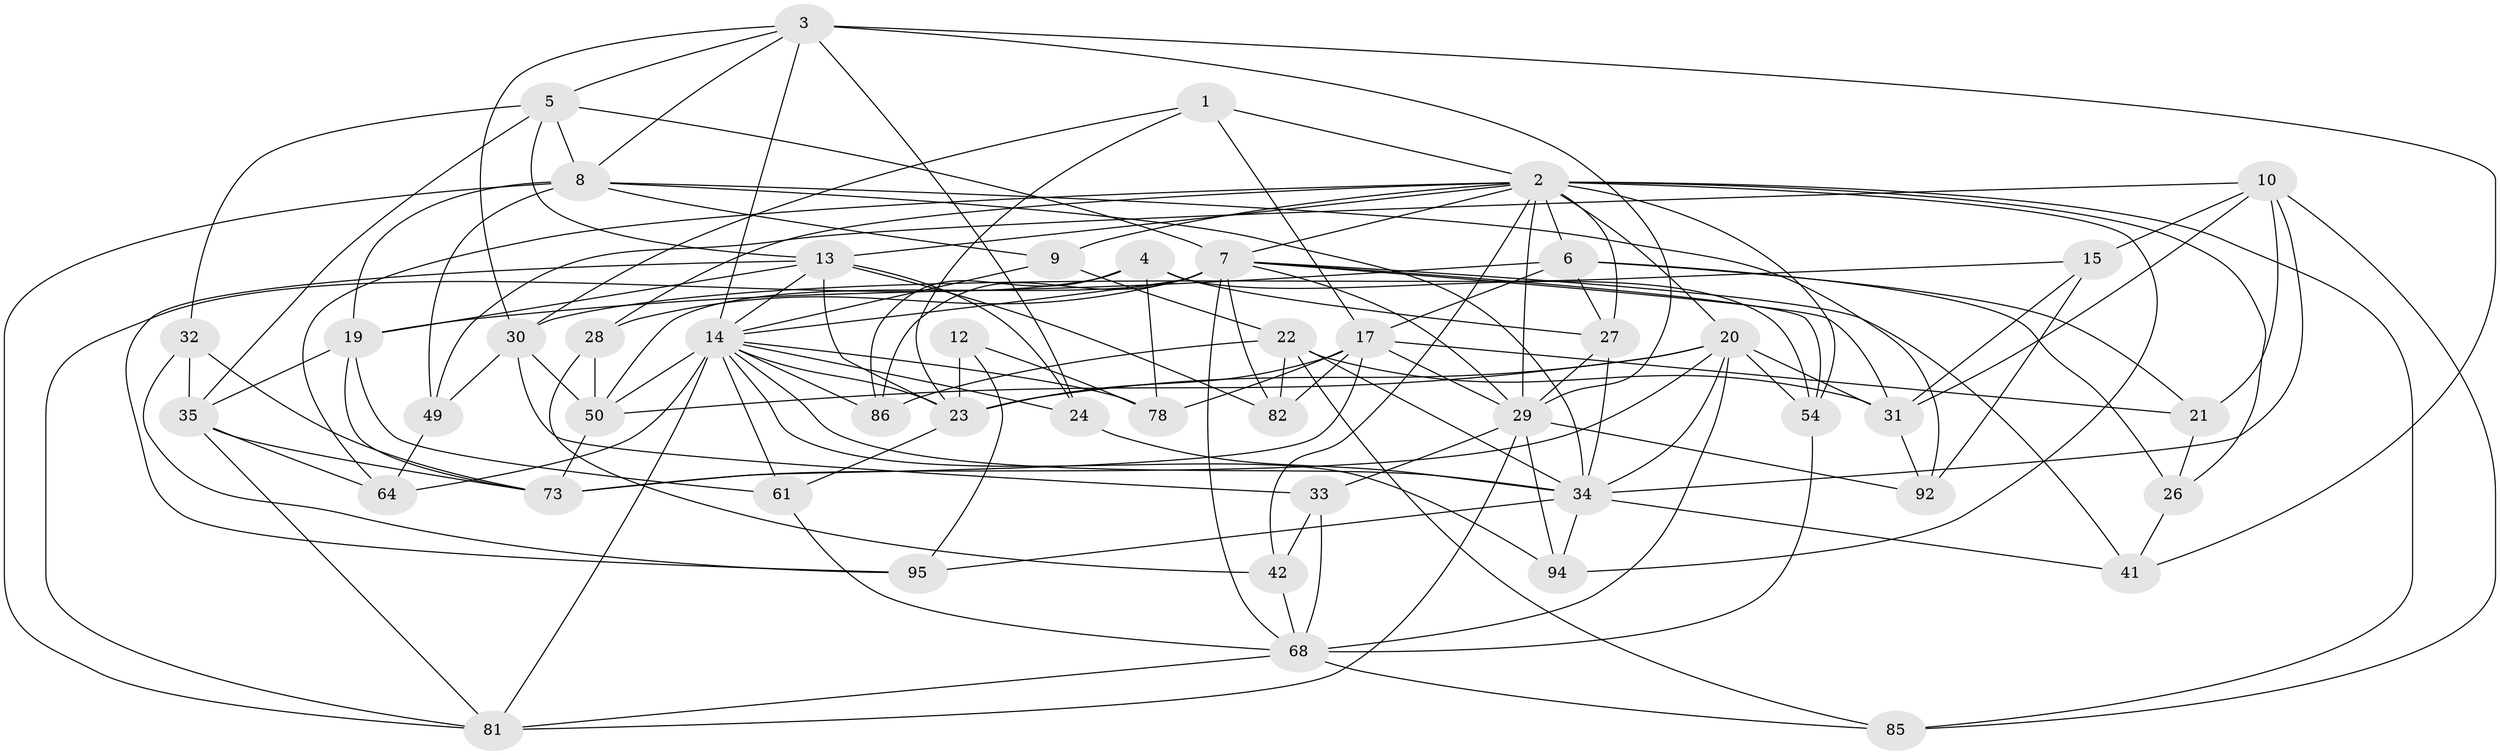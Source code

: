 // original degree distribution, {4: 1.0}
// Generated by graph-tools (version 1.1) at 2025/20/03/04/25 18:20:49]
// undirected, 48 vertices, 141 edges
graph export_dot {
graph [start="1"]
  node [color=gray90,style=filled];
  1;
  2 [super="+44+45"];
  3 [super="+75+38"];
  4 [super="+58"];
  5 [super="+72"];
  6 [super="+57"];
  7 [super="+70+11"];
  8 [super="+84"];
  9;
  10 [super="+63"];
  12;
  13 [super="+87+36"];
  14 [super="+25"];
  15;
  17 [super="+80+77"];
  19 [super="+55"];
  20 [super="+37"];
  21;
  22 [super="+47"];
  23 [super="+88+74"];
  24;
  26;
  27 [super="+76"];
  28;
  29 [super="+43+39"];
  30 [super="+65"];
  31 [super="+60"];
  32;
  33;
  34 [super="+83+48+56"];
  35 [super="+53"];
  41;
  42;
  49;
  50 [super="+67"];
  54 [super="+71"];
  61;
  64;
  68 [super="+97+69"];
  73 [super="+91"];
  78;
  81 [super="+89"];
  82;
  85;
  86;
  92;
  94;
  95;
  1 -- 23;
  1 -- 30;
  1 -- 17;
  1 -- 2;
  2 -- 26;
  2 -- 54 [weight=2];
  2 -- 7;
  2 -- 29;
  2 -- 64;
  2 -- 6;
  2 -- 9;
  2 -- 42;
  2 -- 13;
  2 -- 85;
  2 -- 27;
  2 -- 28;
  2 -- 94;
  2 -- 20;
  3 -- 24;
  3 -- 30;
  3 -- 14;
  3 -- 8;
  3 -- 5;
  3 -- 41;
  3 -- 29 [weight=2];
  4 -- 86;
  4 -- 27 [weight=2];
  4 -- 81;
  4 -- 54;
  4 -- 78;
  5 -- 32;
  5 -- 7;
  5 -- 13;
  5 -- 8;
  5 -- 35;
  6 -- 19;
  6 -- 26;
  6 -- 17;
  6 -- 27;
  6 -- 21;
  7 -- 82;
  7 -- 29;
  7 -- 41;
  7 -- 14;
  7 -- 50;
  7 -- 54;
  7 -- 86;
  7 -- 28;
  7 -- 31;
  7 -- 68;
  8 -- 92;
  8 -- 81;
  8 -- 19;
  8 -- 49;
  8 -- 34;
  8 -- 9;
  9 -- 14;
  9 -- 22;
  10 -- 49;
  10 -- 21;
  10 -- 31;
  10 -- 85;
  10 -- 15;
  10 -- 34;
  12 -- 78;
  12 -- 95;
  12 -- 23 [weight=2];
  13 -- 82;
  13 -- 24;
  13 -- 23;
  13 -- 19;
  13 -- 14;
  13 -- 95;
  14 -- 78;
  14 -- 61;
  14 -- 64;
  14 -- 34;
  14 -- 50;
  14 -- 86;
  14 -- 23;
  14 -- 24;
  14 -- 94;
  14 -- 81;
  15 -- 92;
  15 -- 31;
  15 -- 30;
  17 -- 82;
  17 -- 73;
  17 -- 78;
  17 -- 29;
  17 -- 21;
  17 -- 23;
  19 -- 73;
  19 -- 61;
  19 -- 35;
  20 -- 50;
  20 -- 31;
  20 -- 54;
  20 -- 34;
  20 -- 68;
  20 -- 23;
  20 -- 73;
  21 -- 26;
  22 -- 82;
  22 -- 86;
  22 -- 85;
  22 -- 31;
  22 -- 34;
  23 -- 61;
  24 -- 34;
  26 -- 41;
  27 -- 34;
  27 -- 29;
  28 -- 42;
  28 -- 50;
  29 -- 92;
  29 -- 94;
  29 -- 33;
  29 -- 81;
  30 -- 49;
  30 -- 50;
  30 -- 33;
  31 -- 92;
  32 -- 95;
  32 -- 73;
  32 -- 35;
  33 -- 42;
  33 -- 68;
  34 -- 94;
  34 -- 41;
  34 -- 95;
  35 -- 64;
  35 -- 73;
  35 -- 81;
  42 -- 68;
  49 -- 64;
  50 -- 73;
  54 -- 68;
  61 -- 68;
  68 -- 85;
  68 -- 81;
}
